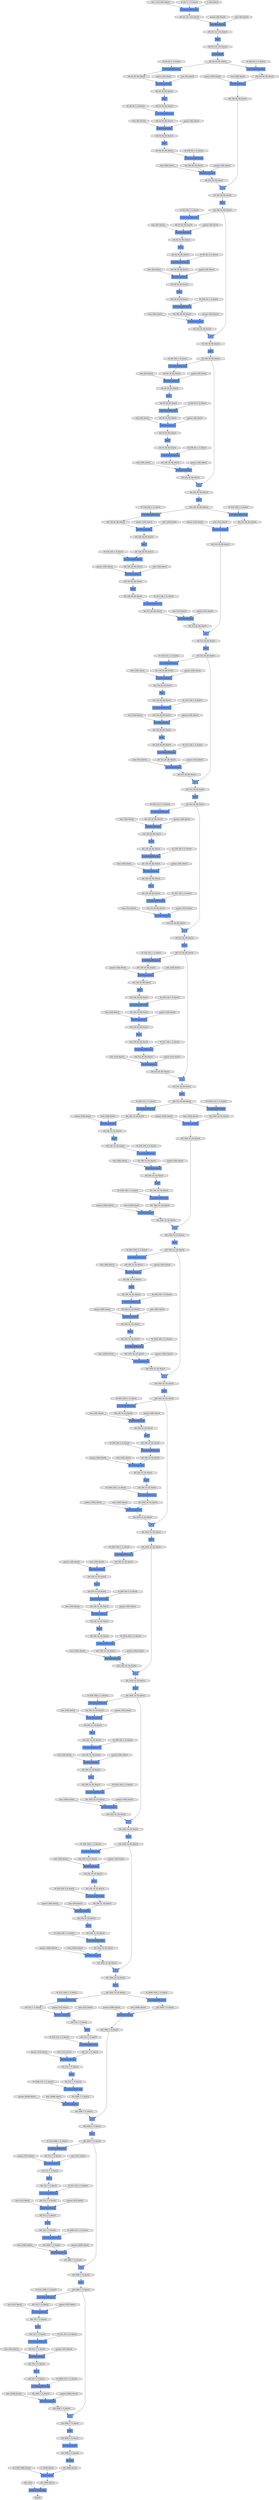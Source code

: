 digraph graphname{rankdir=TB;140605535817800 [label="(64, 256, 14, 14), float32",fillcolor="#E0E0E0",style="filled",shape="octagon"];140605535817912 [label="ReLU",fillcolor="#6495ED",style="filled",shape="record"];140605535359216 [label="BatchNormalization",fillcolor="#6495ED",style="filled",shape="record"];140605535719664 [label="Convolution2DFunction",fillcolor="#6495ED",style="filled",shape="record"];140605535359272 [label="_ + _",fillcolor="#6495ED",style="filled",shape="record"];140605547286824 [label="gamma: (1024), float32",fillcolor="#E0E0E0",style="filled",shape="octagon"];140605547155752 [label="gamma: (64), float32",fillcolor="#E0E0E0",style="filled",shape="octagon"];140605535359328 [label="(64, 512, 7, 7), float32",fillcolor="#E0E0E0",style="filled",shape="octagon"];140605535818080 [label="(64, 256, 14, 14), float32",fillcolor="#E0E0E0",style="filled",shape="octagon"];140605535719776 [label="(64, 512, 28, 28), float32",fillcolor="#E0E0E0",style="filled",shape="octagon"];140605535359440 [label="Convolution2DFunction",fillcolor="#6495ED",style="filled",shape="record"];140605535359552 [label="(64, 512, 7, 7), float32",fillcolor="#E0E0E0",style="filled",shape="octagon"];140605547156032 [label="beta: (64), float32",fillcolor="#E0E0E0",style="filled",shape="octagon"];140605547287216 [label="beta: (1024), float32",fillcolor="#E0E0E0",style="filled",shape="octagon"];140605535359720 [label="(64, 2048, 7, 7), float32",fillcolor="#E0E0E0",style="filled",shape="octagon"];140605535818472 [label="BatchNormalization",fillcolor="#6495ED",style="filled",shape="record"];140605535720168 [label="ReLU",fillcolor="#6495ED",style="filled",shape="record"];140605547156200 [label="W: (256, 64, 1, 1), float32",fillcolor="#E0E0E0",style="filled",shape="octagon"];140605535818528 [label="(64, 256, 14, 14), float32",fillcolor="#E0E0E0",style="filled",shape="octagon"];140605535720224 [label="Convolution2DFunction",fillcolor="#6495ED",style="filled",shape="record"];140605535818584 [label="(64, 256, 14, 14), float32",fillcolor="#E0E0E0",style="filled",shape="octagon"];140605535720280 [label="(64, 128, 28, 28), float32",fillcolor="#E0E0E0",style="filled",shape="octagon"];140605535818696 [label="_ + _",fillcolor="#6495ED",style="filled",shape="record"];140605535720392 [label="Convolution2DFunction",fillcolor="#6495ED",style="filled",shape="record"];140605536113608 [label="(64, 64, 112, 112), float32",fillcolor="#E0E0E0",style="filled",shape="octagon"];140605547287552 [label="W: (256, 1024, 1, 1), float32",fillcolor="#E0E0E0",style="filled",shape="octagon"];140605535360056 [label="BatchNormalization",fillcolor="#6495ED",style="filled",shape="record"];140605535818808 [label="(64, 256, 14, 14), float32",fillcolor="#E0E0E0",style="filled",shape="octagon"];140605535720504 [label="(64, 128, 28, 28), float32",fillcolor="#E0E0E0",style="filled",shape="octagon"];140605547156592 [label="gamma: (256), float32",fillcolor="#E0E0E0",style="filled",shape="octagon"];140605535360168 [label="BatchNormalization",fillcolor="#6495ED",style="filled",shape="record"];140605535720616 [label="BatchNormalization",fillcolor="#6495ED",style="filled",shape="record"];140605535360224 [label="(64, 2048, 7, 7), float32",fillcolor="#E0E0E0",style="filled",shape="octagon"];140605535818976 [label="(64, 1024, 14, 14), float32",fillcolor="#E0E0E0",style="filled",shape="octagon"];140605535360336 [label="(64, 2048, 7, 7), float32",fillcolor="#E0E0E0",style="filled",shape="octagon"];140605535720784 [label="(64, 128, 28, 28), float32",fillcolor="#E0E0E0",style="filled",shape="octagon"];140605547156872 [label="beta: (256), float32",fillcolor="#E0E0E0",style="filled",shape="octagon"];140605547288056 [label="gamma: (256), float32",fillcolor="#E0E0E0",style="filled",shape="octagon"];140605535819312 [label="ReLU",fillcolor="#6495ED",style="filled",shape="record"];140605535819368 [label="BatchNormalization",fillcolor="#6495ED",style="filled",shape="record"];140605536114280 [label="Convolution2DFunction",fillcolor="#6495ED",style="filled",shape="record"];140605535819424 [label="ReLU",fillcolor="#6495ED",style="filled",shape="record"];140605536114336 [label="(64, 64, 112, 112), float32",fillcolor="#E0E0E0",style="filled",shape="octagon"];140605535360728 [label="ReLU",fillcolor="#6495ED",style="filled",shape="record"];140605535819480 [label="(64, 1024, 14, 14), float32",fillcolor="#E0E0E0",style="filled",shape="octagon"];140605535721176 [label="BatchNormalization",fillcolor="#6495ED",style="filled",shape="record"];140605547157208 [label="W: (64, 256, 1, 1), float32",fillcolor="#E0E0E0",style="filled",shape="octagon"];140605535721232 [label="(64, 128, 28, 28), float32",fillcolor="#E0E0E0",style="filled",shape="octagon"];140605535360784 [label="Convolution2DFunction",fillcolor="#6495ED",style="filled",shape="record"];140605536114392 [label="ReLU",fillcolor="#6495ED",style="filled",shape="record"];140605535360840 [label="(64, 2048, 7, 7), float32",fillcolor="#E0E0E0",style="filled",shape="octagon"];140605535819592 [label="(64, 1024, 14, 14), float32",fillcolor="#E0E0E0",style="filled",shape="octagon"];140605535721288 [label="(64, 128, 28, 28), float32",fillcolor="#E0E0E0",style="filled",shape="octagon"];140605535360896 [label="ReLU",fillcolor="#6495ED",style="filled",shape="record"];140605547288448 [label="beta: (256), float32",fillcolor="#E0E0E0",style="filled",shape="octagon"];140605535360952 [label="(64, 512, 7, 7), float32",fillcolor="#E0E0E0",style="filled",shape="octagon"];140605535721400 [label="_ + _",fillcolor="#6495ED",style="filled",shape="record"];140605535361008 [label="(64, 2048, 7, 7), float32",fillcolor="#E0E0E0",style="filled",shape="octagon"];140605535819816 [label="Convolution2DFunction",fillcolor="#6495ED",style="filled",shape="record"];140605547288616 [label="W: (256, 256, 3, 3), float32",fillcolor="#E0E0E0",style="filled",shape="octagon"];140605535721512 [label="(64, 128, 28, 28), float32",fillcolor="#E0E0E0",style="filled",shape="octagon"];140605547157600 [label="gamma: (64), float32",fillcolor="#E0E0E0",style="filled",shape="octagon"];140605535819928 [label="(64, 1024, 14, 14), float32",fillcolor="#E0E0E0",style="filled",shape="octagon"];140605536114840 [label="BatchNormalization",fillcolor="#6495ED",style="filled",shape="record"];140605535361232 [label="Convolution2DFunction",fillcolor="#6495ED",style="filled",shape="record"];140605535721680 [label="(64, 512, 28, 28), float32",fillcolor="#E0E0E0",style="filled",shape="octagon"];140605536114896 [label="(64, 64, 112, 112), float32",fillcolor="#E0E0E0",style="filled",shape="octagon"];140605536114952 [label="MaxPooling2D",fillcolor="#6495ED",style="filled",shape="record"];140605535361344 [label="(64, 2048, 7, 7), float32",fillcolor="#E0E0E0",style="filled",shape="octagon"];140605547157880 [label="beta: (64), float32",fillcolor="#E0E0E0",style="filled",shape="octagon"];140605536049584 [label="BatchNormalization",fillcolor="#6495ED",style="filled",shape="record"];140605547289120 [label="gamma: (256), float32",fillcolor="#E0E0E0",style="filled",shape="octagon"];140605535722016 [label="ReLU",fillcolor="#6495ED",style="filled",shape="record"];140605547158048 [label="W: (64, 64, 3, 3), float32",fillcolor="#E0E0E0",style="filled",shape="octagon"];140605535820376 [label="ReLU",fillcolor="#6495ED",style="filled",shape="record"];140605535722072 [label="BatchNormalization",fillcolor="#6495ED",style="filled",shape="record"];140605535722128 [label="ReLU",fillcolor="#6495ED",style="filled",shape="record"];140605535820432 [label="Convolution2DFunction",fillcolor="#6495ED",style="filled",shape="record"];140605536049808 [label="(64, 3, 224, 224), float32",fillcolor="#E0E0E0",style="filled",shape="octagon"];140605535361736 [label="ReLU",fillcolor="#6495ED",style="filled",shape="record"];140605535820488 [label="(64, 256, 14, 14), float32",fillcolor="#E0E0E0",style="filled",shape="octagon"];140605535722184 [label="(64, 512, 28, 28), float32",fillcolor="#E0E0E0",style="filled",shape="octagon"];140605535361792 [label="Convolution2DFunction",fillcolor="#6495ED",style="filled",shape="record"];140605536049920 [label="ReLU",fillcolor="#6495ED",style="filled",shape="record"];140605535361848 [label="(64, 512, 7, 7), float32",fillcolor="#E0E0E0",style="filled",shape="octagon"];140605535820600 [label="Convolution2DFunction",fillcolor="#6495ED",style="filled",shape="record"];140605535722296 [label="(64, 512, 28, 28), float32",fillcolor="#E0E0E0",style="filled",shape="octagon"];140605535361960 [label="Convolution2DFunction",fillcolor="#6495ED",style="filled",shape="record"];140605547289512 [label="beta: (256), float32",fillcolor="#E0E0E0",style="filled",shape="octagon"];140605535820712 [label="(64, 256, 14, 14), float32",fillcolor="#E0E0E0",style="filled",shape="octagon"];140605547158440 [label="gamma: (64), float32",fillcolor="#E0E0E0",style="filled",shape="octagon"];140605535362072 [label="(64, 512, 7, 7), float32",fillcolor="#E0E0E0",style="filled",shape="octagon"];140605535820824 [label="BatchNormalization",fillcolor="#6495ED",style="filled",shape="record"];140605535722520 [label="Convolution2DFunction",fillcolor="#6495ED",style="filled",shape="record"];140605547289680 [label="W: (1024, 256, 1, 1), float32",fillcolor="#E0E0E0",style="filled",shape="octagon"];140605535362184 [label="BatchNormalization",fillcolor="#6495ED",style="filled",shape="record"];140605535722632 [label="(64, 512, 28, 28), float32",fillcolor="#E0E0E0",style="filled",shape="octagon"];140605535820992 [label="(64, 256, 14, 14), float32",fillcolor="#E0E0E0",style="filled",shape="octagon"];140605547158720 [label="beta: (64), float32",fillcolor="#E0E0E0",style="filled",shape="octagon"];140605536050368 [label="Convolution2DFunction",fillcolor="#6495ED",style="filled",shape="record"];140605535362296 [label="(64, 512, 7, 7), float32",fillcolor="#E0E0E0",style="filled",shape="octagon"];140605536115960 [label="Convolution2DFunction",fillcolor="#6495ED",style="filled",shape="record"];140605536116016 [label="(64, 64, 56, 56), float32",fillcolor="#E0E0E0",style="filled",shape="octagon"];140605547158888 [label="W: (256, 64, 1, 1), float32",fillcolor="#E0E0E0",style="filled",shape="octagon"];140605535723080 [label="BatchNormalization",fillcolor="#6495ED",style="filled",shape="record"];140605535821384 [label="BatchNormalization",fillcolor="#6495ED",style="filled",shape="record"];140605547290184 [label="gamma: (1024), float32",fillcolor="#E0E0E0",style="filled",shape="octagon"];140605536116296 [label="(64, 64, 56, 56), float32",fillcolor="#E0E0E0",style="filled",shape="octagon"];140605535723136 [label="Convolution2DFunction",fillcolor="#6495ED",style="filled",shape="record"];140605535362688 [label="BatchNormalization",fillcolor="#6495ED",style="filled",shape="record"];140605535821440 [label="BatchNormalization",fillcolor="#6495ED",style="filled",shape="record"];140605535723192 [label="(64, 128, 28, 28), float32",fillcolor="#E0E0E0",style="filled",shape="octagon"];140605535362744 [label="BatchNormalization",fillcolor="#6495ED",style="filled",shape="record"];140605535821496 [label="(64, 256, 14, 14), float32",fillcolor="#E0E0E0",style="filled",shape="octagon"];140605535362800 [label="(64, 512, 7, 7), float32",fillcolor="#E0E0E0",style="filled",shape="octagon"];140605547159280 [label="gamma: (256), float32",fillcolor="#E0E0E0",style="filled",shape="octagon"];140605535821608 [label="_ + _",fillcolor="#6495ED",style="filled",shape="record"];140605535723304 [label="Convolution2DFunction",fillcolor="#6495ED",style="filled",shape="record"];140605535362912 [label="_ + _",fillcolor="#6495ED",style="filled",shape="record"];140605536116576 [label="BatchNormalization",fillcolor="#6495ED",style="filled",shape="record"];140605535723416 [label="(64, 128, 28, 28), float32",fillcolor="#E0E0E0",style="filled",shape="octagon"];140605535821720 [label="(64, 256, 14, 14), float32",fillcolor="#E0E0E0",style="filled",shape="octagon"];140605536116632 [label="Convolution2DFunction",fillcolor="#6495ED",style="filled",shape="record"];140605547290576 [label="beta: (1024), float32",fillcolor="#E0E0E0",style="filled",shape="octagon"];140605535363024 [label="(64, 512, 7, 7), float32",fillcolor="#E0E0E0",style="filled",shape="octagon"];140605536116688 [label="(64, 64, 56, 56), float32",fillcolor="#E0E0E0",style="filled",shape="octagon"];140605547126912 [label="beta: (128), float32",fillcolor="#E0E0E0",style="filled",shape="octagon"];140605547323576 [label="gamma: (256), float32",fillcolor="#E0E0E0",style="filled",shape="octagon"];140605547225384 [label="beta: (128), float32",fillcolor="#E0E0E0",style="filled",shape="octagon"];140605547356512 [label="beta: (512), float32",fillcolor="#E0E0E0",style="filled",shape="octagon"];140605535855000 [label="ReLU",fillcolor="#6495ED",style="filled",shape="record"];140605535855056 [label="Convolution2DFunction",fillcolor="#6495ED",style="filled",shape="record"];140605547225552 [label="W: (128, 128, 3, 3), float32",fillcolor="#E0E0E0",style="filled",shape="octagon"];140605547356680 [label="W: (512, 512, 3, 3), float32",fillcolor="#E0E0E0",style="filled",shape="octagon"];140605535855112 [label="(64, 256, 14, 14), float32",fillcolor="#E0E0E0",style="filled",shape="octagon"];140605547323968 [label="beta: (256), float32",fillcolor="#E0E0E0",style="filled",shape="octagon"];140605535855224 [label="Convolution2DFunction",fillcolor="#6495ED",style="filled",shape="record"];140605535855336 [label="(64, 256, 14, 14), float32",fillcolor="#E0E0E0",style="filled",shape="octagon"];140605547324136 [label="W: (256, 256, 3, 3), float32",fillcolor="#E0E0E0",style="filled",shape="octagon"];140605547127528 [label="gamma: (128), float32",fillcolor="#E0E0E0",style="filled",shape="octagon"];140605547225944 [label="gamma: (128), float32",fillcolor="#E0E0E0",style="filled",shape="octagon"];140605535855504 [label="BatchNormalization",fillcolor="#6495ED",style="filled",shape="record"];140605547357184 [label="gamma: (512), float32",fillcolor="#E0E0E0",style="filled",shape="octagon"];140605535855672 [label="(64, 256, 14, 14), float32",fillcolor="#E0E0E0",style="filled",shape="octagon"];140605547226224 [label="beta: (128), float32",fillcolor="#E0E0E0",style="filled",shape="octagon"];140605547324640 [label="gamma: (256), float32",fillcolor="#E0E0E0",style="filled",shape="octagon"];140605547226392 [label="W: (512, 128, 1, 1), float32",fillcolor="#E0E0E0",style="filled",shape="octagon"];140605547128144 [label="W: (128, 128, 3, 3), float32",fillcolor="#E0E0E0",style="filled",shape="octagon"];140605547357576 [label="beta: (512), float32",fillcolor="#E0E0E0",style="filled",shape="octagon"];140605535856064 [label="BatchNormalization",fillcolor="#6495ED",style="filled",shape="record"];140605547357744 [label="W: (2048, 512, 1, 1), float32",fillcolor="#E0E0E0",style="filled",shape="octagon"];140605535856176 [label="(64, 256, 14, 14), float32",fillcolor="#E0E0E0",style="filled",shape="octagon"];140605589890608 [label="W: (512, 128, 1, 1), float32",fillcolor="#E0E0E0",style="filled",shape="octagon"];140605547325032 [label="beta: (256), float32",fillcolor="#E0E0E0",style="filled",shape="octagon"];140605535856288 [label="_ + _",fillcolor="#6495ED",style="filled",shape="record"];140605547226784 [label="gamma: (512), float32",fillcolor="#E0E0E0",style="filled",shape="octagon"];140605535856400 [label="(64, 256, 14, 14), float32",fillcolor="#E0E0E0",style="filled",shape="octagon"];140605547325200 [label="W: (1024, 256, 1, 1), float32",fillcolor="#E0E0E0",style="filled",shape="octagon"];140605589890944 [label="gamma: (512), float32",fillcolor="#E0E0E0",style="filled",shape="octagon"];140605535856568 [label="(64, 1024, 14, 14), float32",fillcolor="#E0E0E0",style="filled",shape="octagon"];140605547227064 [label="beta: (512), float32",fillcolor="#E0E0E0",style="filled",shape="octagon"];140605547358248 [label="gamma: (2048), float32",fillcolor="#E0E0E0",style="filled",shape="octagon"];140605535856904 [label="ReLU",fillcolor="#6495ED",style="filled",shape="record"];140605547325704 [label="gamma: (1024), float32",fillcolor="#E0E0E0",style="filled",shape="octagon"];140605547227456 [label="W: (256, 512, 1, 1), float32",fillcolor="#E0E0E0",style="filled",shape="octagon"];140605547129152 [label="W: (64, 3, 7, 7), float32",fillcolor="#E0E0E0",style="filled",shape="octagon"];140605535857016 [label="ReLU",fillcolor="#6495ED",style="filled",shape="record"];140605547358640 [label="beta: (2048), float32",fillcolor="#E0E0E0",style="filled",shape="octagon"];140605535857072 [label="(64, 1024, 14, 14), float32",fillcolor="#E0E0E0",style="filled",shape="octagon"];140605535857128 [label="(64, 512, 7, 7), float32",fillcolor="#E0E0E0",style="filled",shape="octagon"];140605535857184 [label="(64, 1024, 14, 14), float32",fillcolor="#E0E0E0",style="filled",shape="octagon"];140605547129432 [label="b: (64), float32",fillcolor="#E0E0E0",style="filled",shape="octagon"];140605547326096 [label="beta: (1024), float32",fillcolor="#E0E0E0",style="filled",shape="octagon"];140605547227848 [label="gamma: (256), float32",fillcolor="#E0E0E0",style="filled",shape="octagon"];140605535857408 [label="AveragePooling2D",fillcolor="#6495ED",style="filled",shape="record"];140605547358976 [label="W: (512, 2048, 1, 1), float32",fillcolor="#E0E0E0",style="filled",shape="octagon"];140605535857520 [label="(64, 1024, 14, 14), float32",fillcolor="#E0E0E0",style="filled",shape="octagon"];140605547129712 [label="gamma: (64), float32",fillcolor="#E0E0E0",style="filled",shape="octagon"];140605547228128 [label="beta: (256), float32",fillcolor="#E0E0E0",style="filled",shape="octagon"];140605547326488 [label="W: (512, 1024, 1, 1), float32",fillcolor="#E0E0E0",style="filled",shape="octagon"];140605547228296 [label="W: (256, 256, 3, 3), float32",fillcolor="#E0E0E0",style="filled",shape="octagon"];140605547129992 [label="beta: (64), float32",fillcolor="#E0E0E0",style="filled",shape="octagon"];140605547359480 [label="gamma: (512), float32",fillcolor="#E0E0E0",style="filled",shape="octagon"];140605535857912 [label="ReLU",fillcolor="#6495ED",style="filled",shape="record"];140605535857968 [label="Convolution2DFunction",fillcolor="#6495ED",style="filled",shape="record"];140605535858024 [label="(64, 512, 7, 7), float32",fillcolor="#E0E0E0",style="filled",shape="octagon"];140605535858136 [label="Convolution2DFunction",fillcolor="#6495ED",style="filled",shape="record"];140605547326992 [label="gamma: (512), float32",fillcolor="#E0E0E0",style="filled",shape="octagon"];140605547228688 [label="gamma: (256), float32",fillcolor="#E0E0E0",style="filled",shape="octagon"];140605547130384 [label="W: (64, 64, 1, 1), float32",fillcolor="#E0E0E0",style="filled",shape="octagon"];140605535858248 [label="(64, 512, 7, 7), float32",fillcolor="#E0E0E0",style="filled",shape="octagon"];140605547359872 [label="beta: (512), float32",fillcolor="#E0E0E0",style="filled",shape="octagon"];140605535858360 [label="BatchNormalization",fillcolor="#6495ED",style="filled",shape="record"];140605547360040 [label="W: (512, 512, 3, 3), float32",fillcolor="#E0E0E0",style="filled",shape="octagon"];140605535858472 [label="(64, 512, 7, 7), float32",fillcolor="#E0E0E0",style="filled",shape="octagon"];140605547229024 [label="beta: (256), float32",fillcolor="#E0E0E0",style="filled",shape="octagon"];140605547327384 [label="beta: (512), float32",fillcolor="#E0E0E0",style="filled",shape="octagon"];140605547130776 [label="gamma: (64), float32",fillcolor="#E0E0E0",style="filled",shape="octagon"];140605535793280 [label="(64, 1024, 14, 14), float32",fillcolor="#E0E0E0",style="filled",shape="octagon"];140605547262248 [label="beta: (256), float32",fillcolor="#E0E0E0",style="filled",shape="octagon"];140605535695144 [label="ReLU",fillcolor="#6495ED",style="filled",shape="record"];140605535793504 [label="Convolution2DFunction",fillcolor="#6495ED",style="filled",shape="record"];140605535695200 [label="(64, 128, 28, 28), float32",fillcolor="#E0E0E0",style="filled",shape="octagon"];140605535793616 [label="(64, 1024, 14, 14), float32",fillcolor="#E0E0E0",style="filled",shape="octagon"];140605547262416 [label="W: (1024, 256, 1, 1), float32",fillcolor="#E0E0E0",style="filled",shape="octagon"];140605535695312 [label="(64, 256, 56, 56), float32",fillcolor="#E0E0E0",style="filled",shape="octagon"];140605535695424 [label="(64, 256, 56, 56), float32",fillcolor="#E0E0E0",style="filled",shape="octagon"];140605535695648 [label="Convolution2DFunction",fillcolor="#6495ED",style="filled",shape="record"];140605535794008 [label="ReLU",fillcolor="#6495ED",style="filled",shape="record"];140605535794064 [label="Convolution2DFunction",fillcolor="#6495ED",style="filled",shape="record"];140605535695760 [label="(64, 256, 56, 56), float32",fillcolor="#E0E0E0",style="filled",shape="octagon"];140605547262920 [label="gamma: (1024), float32",fillcolor="#E0E0E0",style="filled",shape="octagon"];140605535794120 [label="(64, 256, 14, 14), float32",fillcolor="#E0E0E0",style="filled",shape="octagon"];140605535794232 [label="Convolution2DFunction",fillcolor="#6495ED",style="filled",shape="record"];140605535794344 [label="(64, 256, 14, 14), float32",fillcolor="#E0E0E0",style="filled",shape="octagon"];140605535794456 [label="BatchNormalization",fillcolor="#6495ED",style="filled",shape="record"];140605535696152 [label="ReLU",fillcolor="#6495ED",style="filled",shape="record"];140605547263312 [label="beta: (1024), float32",fillcolor="#E0E0E0",style="filled",shape="octagon"];140605535696208 [label="Convolution2DFunction",fillcolor="#6495ED",style="filled",shape="record"];140605535696264 [label="(64, 128, 28, 28), float32",fillcolor="#E0E0E0",style="filled",shape="octagon"];140605535794624 [label="(64, 256, 14, 14), float32",fillcolor="#E0E0E0",style="filled",shape="octagon"];140605535696376 [label="Convolution2DFunction",fillcolor="#6495ED",style="filled",shape="record"];140605535696488 [label="(64, 128, 28, 28), float32",fillcolor="#E0E0E0",style="filled",shape="octagon"];140605547263648 [label="W: (256, 1024, 1, 1), float32",fillcolor="#E0E0E0",style="filled",shape="octagon"];140605535696600 [label="BatchNormalization",fillcolor="#6495ED",style="filled",shape="record"];140605535795016 [label="BatchNormalization",fillcolor="#6495ED",style="filled",shape="record"];140605535696712 [label="(64, 128, 28, 28), float32",fillcolor="#E0E0E0",style="filled",shape="octagon"];140605535795072 [label="(64, 256, 14, 14), float32",fillcolor="#E0E0E0",style="filled",shape="octagon"];140605535795128 [label="(64, 256, 14, 14), float32",fillcolor="#E0E0E0",style="filled",shape="octagon"];140605535795240 [label="_ + _",fillcolor="#6495ED",style="filled",shape="record"];140605547264152 [label="gamma: (256), float32",fillcolor="#E0E0E0",style="filled",shape="octagon"];140605535795352 [label="(64, 256, 14, 14), float32",fillcolor="#E0E0E0",style="filled",shape="octagon"];140605535697104 [label="BatchNormalization",fillcolor="#6495ED",style="filled",shape="record"];140605535697160 [label="_ + _",fillcolor="#6495ED",style="filled",shape="record"];140605535795520 [label="(64, 1024, 14, 14), float32",fillcolor="#E0E0E0",style="filled",shape="octagon"];140605535697216 [label="(64, 128, 28, 28), float32",fillcolor="#E0E0E0",style="filled",shape="octagon"];140605535697328 [label="Convolution2DFunction",fillcolor="#6495ED",style="filled",shape="record"];140605547264544 [label="beta: (256), float32",fillcolor="#E0E0E0",style="filled",shape="octagon"];140605535697440 [label="(64, 128, 28, 28), float32",fillcolor="#E0E0E0",style="filled",shape="octagon"];140605535795856 [label="ReLU",fillcolor="#6495ED",style="filled",shape="record"];140605547264712 [label="W: (256, 256, 3, 3), float32",fillcolor="#E0E0E0",style="filled",shape="octagon"];140605535795912 [label="BatchNormalization",fillcolor="#6495ED",style="filled",shape="record"];140605535697608 [label="(64, 512, 28, 28), float32",fillcolor="#E0E0E0",style="filled",shape="octagon"];140605535795968 [label="ReLU",fillcolor="#6495ED",style="filled",shape="record"];140605535796024 [label="(64, 1024, 14, 14), float32",fillcolor="#E0E0E0",style="filled",shape="octagon"];140605535796136 [label="(64, 1024, 14, 14), float32",fillcolor="#E0E0E0",style="filled",shape="octagon"];140605535697944 [label="BatchNormalization",fillcolor="#6495ED",style="filled",shape="record"];140605535796360 [label="Convolution2DFunction",fillcolor="#6495ED",style="filled",shape="record"];140605535698056 [label="BatchNormalization",fillcolor="#6495ED",style="filled",shape="record"];140605547265216 [label="gamma: (256), float32",fillcolor="#E0E0E0",style="filled",shape="octagon"];140605535698112 [label="(64, 512, 28, 28), float32",fillcolor="#E0E0E0",style="filled",shape="octagon"];140605535796472 [label="(64, 1024, 14, 14), float32",fillcolor="#E0E0E0",style="filled",shape="octagon"];140605535698224 [label="(64, 512, 28, 28), float32",fillcolor="#E0E0E0",style="filled",shape="octagon"];140605547265608 [label="beta: (256), float32",fillcolor="#E0E0E0",style="filled",shape="octagon"];140605535796920 [label="BatchNormalization",fillcolor="#6495ED",style="filled",shape="record"];140605535698616 [label="ReLU",fillcolor="#6495ED",style="filled",shape="record"];140605547265776 [label="W: (1024, 256, 1, 1), float32",fillcolor="#E0E0E0",style="filled",shape="octagon"];140605535796976 [label="Convolution2DFunction",fillcolor="#6495ED",style="filled",shape="record"];140605535698672 [label="Convolution2DFunction",fillcolor="#6495ED",style="filled",shape="record"];140605535797032 [label="(64, 256, 14, 14), float32",fillcolor="#E0E0E0",style="filled",shape="octagon"];140605535698728 [label="(64, 512, 28, 28), float32",fillcolor="#E0E0E0",style="filled",shape="octagon"];140605535698784 [label="ReLU",fillcolor="#6495ED",style="filled",shape="record"];140605535797144 [label="Convolution2DFunction",fillcolor="#6495ED",style="filled",shape="record"];140605535698840 [label="(64, 128, 28, 28), float32",fillcolor="#E0E0E0",style="filled",shape="octagon"];140605535698896 [label="(64, 512, 28, 28), float32",fillcolor="#E0E0E0",style="filled",shape="octagon"];140605535830144 [label="(64, 1024, 14, 14), float32",fillcolor="#E0E0E0",style="filled",shape="octagon"];140605535830480 [label="ReLU",fillcolor="#6495ED",style="filled",shape="record"];140605535830592 [label="ReLU",fillcolor="#6495ED",style="filled",shape="record"];140605535830648 [label="(64, 1024, 14, 14), float32",fillcolor="#E0E0E0",style="filled",shape="octagon"];140605535404720 [label="(64, 2048, 1, 1), float32",fillcolor="#E0E0E0",style="filled",shape="octagon"];140605535830704 [label="(64, 256, 14, 14), float32",fillcolor="#E0E0E0",style="filled",shape="octagon"];140605535830760 [label="(64, 1024, 14, 14), float32",fillcolor="#E0E0E0",style="filled",shape="octagon"];140605535404832 [label="SoftmaxCrossEntropy",fillcolor="#6495ED",style="filled",shape="record"];140605535404944 [label="(64, 2048), float32",fillcolor="#E0E0E0",style="filled",shape="octagon"];140605535405000 [label="LinearFunction",fillcolor="#6495ED",style="filled",shape="record"];140605535830984 [label="Convolution2DFunction",fillcolor="#6495ED",style="filled",shape="record"];140605535831096 [label="(64, 1024, 14, 14), float32",fillcolor="#E0E0E0",style="filled",shape="octagon"];140605535405224 [label="(64, 1000), float32",fillcolor="#E0E0E0",style="filled",shape="octagon"];140605535405336 [label="(64), int32",fillcolor="#E0E0E0",style="filled",shape="octagon"];140605535831544 [label="ReLU",fillcolor="#6495ED",style="filled",shape="record"];140605535831600 [label="Convolution2DFunction",fillcolor="#6495ED",style="filled",shape="record"];140605535831656 [label="(64, 256, 14, 14), float32",fillcolor="#E0E0E0",style="filled",shape="octagon"];140605535831768 [label="Convolution2DFunction",fillcolor="#6495ED",style="filled",shape="record"];140605535831880 [label="(64, 256, 14, 14), float32",fillcolor="#E0E0E0",style="filled",shape="octagon"];140605535831992 [label="BatchNormalization",fillcolor="#6495ED",style="filled",shape="record"];140605535406176 [label="float32",fillcolor="#E0E0E0",style="filled",shape="octagon"];140605535832160 [label="(64, 256, 14, 14), float32",fillcolor="#E0E0E0",style="filled",shape="octagon"];140605535832552 [label="BatchNormalization",fillcolor="#6495ED",style="filled",shape="record"];140605535832608 [label="(64, 256, 14, 14), float32",fillcolor="#E0E0E0",style="filled",shape="octagon"];140605535832664 [label="(64, 256, 14, 14), float32",fillcolor="#E0E0E0",style="filled",shape="octagon"];140605535832776 [label="_ + _",fillcolor="#6495ED",style="filled",shape="record"];140605535832888 [label="(64, 256, 14, 14), float32",fillcolor="#E0E0E0",style="filled",shape="octagon"];140605535833056 [label="(64, 1024, 14, 14), float32",fillcolor="#E0E0E0",style="filled",shape="octagon"];140605535833392 [label="ReLU",fillcolor="#6495ED",style="filled",shape="record"];140605535833448 [label="BatchNormalization",fillcolor="#6495ED",style="filled",shape="record"];140605535833504 [label="ReLU",fillcolor="#6495ED",style="filled",shape="record"];140605535833560 [label="(64, 1024, 14, 14), float32",fillcolor="#E0E0E0",style="filled",shape="octagon"];140605535833672 [label="(64, 1024, 14, 14), float32",fillcolor="#E0E0E0",style="filled",shape="octagon"];140605535833896 [label="BatchNormalization",fillcolor="#6495ED",style="filled",shape="record"];140605535834008 [label="(64, 1024, 14, 14), float32",fillcolor="#E0E0E0",style="filled",shape="octagon"];140605535768648 [label="(64, 512, 28, 28), float32",fillcolor="#E0E0E0",style="filled",shape="octagon"];140605547171912 [label="beta: (256), float32",fillcolor="#E0E0E0",style="filled",shape="octagon"];140605547335808 [label="W: (512, 512, 3, 3), float32",fillcolor="#E0E0E0",style="filled",shape="octagon"];140605547139312 [label="beta: (64), float32",fillcolor="#E0E0E0",style="filled",shape="octagon"];140605535048032 [label="gamma: (512), float32",fillcolor="#E0E0E0",style="filled",shape="octagon"];140605547303264 [label="W: (256, 1024, 1, 1), float32",fillcolor="#E0E0E0",style="filled",shape="octagon"];140605547204960 [label="gamma: (512), float32",fillcolor="#E0E0E0",style="filled",shape="octagon"];140605535768984 [label="ReLU",fillcolor="#6495ED",style="filled",shape="record"];140605547139480 [label="W: (64, 64, 3, 3), float32",fillcolor="#E0E0E0",style="filled",shape="octagon"];140605535769040 [label="(64, 256, 14, 14), float32",fillcolor="#E0E0E0",style="filled",shape="octagon"];140605547172304 [label="W: (128, 256, 1, 1), float32",fillcolor="#E0E0E0",style="filled",shape="octagon"];140605535769152 [label="(64, 512, 28, 28), float32",fillcolor="#E0E0E0",style="filled",shape="octagon"];140605547336312 [label="gamma: (512), float32",fillcolor="#E0E0E0",style="filled",shape="octagon"];140605547205240 [label="beta: (512), float32",fillcolor="#E0E0E0",style="filled",shape="octagon"];140605535769264 [label="(64, 512, 28, 28), float32",fillcolor="#E0E0E0",style="filled",shape="octagon"];140605535048424 [label="beta: (512), float32",fillcolor="#E0E0E0",style="filled",shape="octagon"];140605547172584 [label="beta: (512), float32",fillcolor="#E0E0E0",style="filled",shape="octagon"];140605547139872 [label="gamma: (64), float32",fillcolor="#E0E0E0",style="filled",shape="octagon"];140605547303768 [label="gamma: (256), float32",fillcolor="#E0E0E0",style="filled",shape="octagon"];140605547172696 [label="gamma: (128), float32",fillcolor="#E0E0E0",style="filled",shape="octagon"];140605535048592 [label="W: (2048, 512, 1, 1), float32",fillcolor="#E0E0E0",style="filled",shape="octagon"];140605547205576 [label="W: (128, 512, 1, 1), float32",fillcolor="#E0E0E0",style="filled",shape="octagon"];140605547336704 [label="beta: (512), float32",fillcolor="#E0E0E0",style="filled",shape="octagon"];140605535769600 [label="(64, 512, 28, 28), float32",fillcolor="#E0E0E0",style="filled",shape="octagon"];140605547140152 [label="beta: (64), float32",fillcolor="#E0E0E0",style="filled",shape="octagon"];140605547172976 [label="beta: (128), float32",fillcolor="#E0E0E0",style="filled",shape="octagon"];140605547336872 [label="W: (2048, 512, 1, 1), float32",fillcolor="#E0E0E0",style="filled",shape="octagon"];140605547304160 [label="beta: (256), float32",fillcolor="#E0E0E0",style="filled",shape="octagon"];140605547140320 [label="W: (256, 64, 1, 1), float32",fillcolor="#E0E0E0",style="filled",shape="octagon"];140605547173144 [label="W: (512, 256, 1, 1), float32",fillcolor="#E0E0E0",style="filled",shape="octagon"];140605547205968 [label="gamma: (128), float32",fillcolor="#E0E0E0",style="filled",shape="octagon"];140605535049096 [label="gamma: (2048), float32",fillcolor="#E0E0E0",style="filled",shape="octagon"];140605547304328 [label="W: (256, 256, 3, 3), float32",fillcolor="#E0E0E0",style="filled",shape="octagon"];140605535769992 [label="ReLU",fillcolor="#6495ED",style="filled",shape="record"];140605535770048 [label="Convolution2DFunction",fillcolor="#6495ED",style="filled",shape="record"];140605535770104 [label="(64, 256, 14, 14), float32",fillcolor="#E0E0E0",style="filled",shape="octagon"];140605535770216 [label="Convolution2DFunction",fillcolor="#6495ED",style="filled",shape="record"];140605547206248 [label="beta: (128), float32",fillcolor="#E0E0E0",style="filled",shape="octagon"];140605547140712 [label="gamma: (256), float32",fillcolor="#E0E0E0",style="filled",shape="octagon"];140605547337376 [label="gamma: (2048), float32",fillcolor="#E0E0E0",style="filled",shape="octagon"];140605547173536 [label="gamma: (512), float32",fillcolor="#E0E0E0",style="filled",shape="octagon"];140605535770328 [label="(64, 256, 14, 14), float32",fillcolor="#E0E0E0",style="filled",shape="octagon"];140605535049488 [label="beta: (2048), float32",fillcolor="#E0E0E0",style="filled",shape="octagon"];140605547206416 [label="W: (128, 128, 3, 3), float32",fillcolor="#E0E0E0",style="filled",shape="octagon"];140605535770440 [label="BatchNormalization",fillcolor="#6495ED",style="filled",shape="record"];140605547304832 [label="gamma: (256), float32",fillcolor="#E0E0E0",style="filled",shape="octagon"];140605547140992 [label="beta: (256), float32",fillcolor="#E0E0E0",style="filled",shape="octagon"];140605535770552 [label="(64, 256, 14, 14), float32",fillcolor="#E0E0E0",style="filled",shape="octagon"];140605547173816 [label="beta: (512), float32",fillcolor="#E0E0E0",style="filled",shape="octagon"];140605535049712 [label="W: (1000, 2048), float32",fillcolor="#E0E0E0",style="filled",shape="octagon"];140605547337768 [label="beta: (2048), float32",fillcolor="#E0E0E0",style="filled",shape="octagon"];140605547141160 [label="W: (256, 64, 1, 1), float32",fillcolor="#E0E0E0",style="filled",shape="octagon"];140605547206808 [label="gamma: (128), float32",fillcolor="#E0E0E0",style="filled",shape="octagon"];140605547337936 [label="W: (2048, 1024, 1, 1), float32",fillcolor="#E0E0E0",style="filled",shape="octagon"];140605547305224 [label="beta: (256), float32",fillcolor="#E0E0E0",style="filled",shape="octagon"];140605547174152 [label="W: (128, 512, 1, 1), float32",fillcolor="#E0E0E0",style="filled",shape="octagon"];140605535770944 [label="BatchNormalization",fillcolor="#6495ED",style="filled",shape="record"];140605535050104 [label="b: (1000), float32",fillcolor="#E0E0E0",style="filled",shape="octagon"];140605535771000 [label="_ + _",fillcolor="#6495ED",style="filled",shape="record"];140605547305392 [label="W: (1024, 256, 1, 1), float32",fillcolor="#E0E0E0",style="filled",shape="octagon"];140605535771056 [label="(64, 256, 14, 14), float32",fillcolor="#E0E0E0",style="filled",shape="octagon"];140605547207088 [label="beta: (128), float32",fillcolor="#E0E0E0",style="filled",shape="octagon"];140605547141552 [label="gamma: (256), float32",fillcolor="#E0E0E0",style="filled",shape="octagon"];140605535771168 [label="Convolution2DFunction",fillcolor="#6495ED",style="filled",shape="record"];140605547207256 [label="W: (512, 128, 1, 1), float32",fillcolor="#E0E0E0",style="filled",shape="octagon"];140605535771280 [label="(64, 256, 14, 14), float32",fillcolor="#E0E0E0",style="filled",shape="octagon"];140605547174544 [label="gamma: (128), float32",fillcolor="#E0E0E0",style="filled",shape="octagon"];140605547338440 [label="gamma: (2048), float32",fillcolor="#E0E0E0",style="filled",shape="octagon"];140605547141832 [label="beta: (256), float32",fillcolor="#E0E0E0",style="filled",shape="octagon"];140605535771448 [label="(64, 1024, 14, 14), float32",fillcolor="#E0E0E0",style="filled",shape="octagon"];140605547305896 [label="gamma: (1024), float32",fillcolor="#E0E0E0",style="filled",shape="octagon"];140605547174824 [label="beta: (128), float32",fillcolor="#E0E0E0",style="filled",shape="octagon"];140605547207648 [label="gamma: (512), float32",fillcolor="#E0E0E0",style="filled",shape="octagon"];140605547142168 [label="W: (64, 256, 1, 1), float32",fillcolor="#E0E0E0",style="filled",shape="octagon"];140605547338832 [label="beta: (2048), float32",fillcolor="#E0E0E0",style="filled",shape="octagon"];140605547174992 [label="W: (128, 128, 3, 3), float32",fillcolor="#E0E0E0",style="filled",shape="octagon"];140605535771784 [label="BatchNormalization",fillcolor="#6495ED",style="filled",shape="record"];140605535771896 [label="BatchNormalization",fillcolor="#6495ED",style="filled",shape="record"];140605547207928 [label="beta: (512), float32",fillcolor="#E0E0E0",style="filled",shape="octagon"];140605547306288 [label="beta: (1024), float32",fillcolor="#E0E0E0",style="filled",shape="octagon"];140605535771952 [label="(64, 1024, 14, 14), float32",fillcolor="#E0E0E0",style="filled",shape="octagon"];140605547339168 [label="W: (512, 2048, 1, 1), float32",fillcolor="#E0E0E0",style="filled",shape="octagon"];140605535772064 [label="(64, 1024, 14, 14), float32",fillcolor="#E0E0E0",style="filled",shape="octagon"];140605547142560 [label="gamma: (64), float32",fillcolor="#E0E0E0",style="filled",shape="octagon"];140605547175384 [label="gamma: (128), float32",fillcolor="#E0E0E0",style="filled",shape="octagon"];140605547208264 [label="W: (128, 512, 1, 1), float32",fillcolor="#E0E0E0",style="filled",shape="octagon"];140605547306624 [label="W: (256, 1024, 1, 1), float32",fillcolor="#E0E0E0",style="filled",shape="octagon"];140605547142840 [label="beta: (64), float32",fillcolor="#E0E0E0",style="filled",shape="octagon"];140605535772400 [label="(64, 256, 14, 14), float32",fillcolor="#E0E0E0",style="filled",shape="octagon"];140605547175664 [label="beta: (128), float32",fillcolor="#E0E0E0",style="filled",shape="octagon"];140605535772456 [label="ReLU",fillcolor="#6495ED",style="filled",shape="record"];140605535772512 [label="Convolution2DFunction",fillcolor="#6495ED",style="filled",shape="record"];140605547143008 [label="W: (64, 64, 3, 3), float32",fillcolor="#E0E0E0",style="filled",shape="octagon"];140605535772568 [label="(64, 1024, 14, 14), float32",fillcolor="#E0E0E0",style="filled",shape="octagon"];140605547339672 [label="gamma: (512), float32",fillcolor="#E0E0E0",style="filled",shape="octagon"];140605547175832 [label="W: (512, 128, 1, 1), float32",fillcolor="#E0E0E0",style="filled",shape="octagon"];140605547208656 [label="gamma: (128), float32",fillcolor="#E0E0E0",style="filled",shape="octagon"];140605535772624 [label="ReLU",fillcolor="#6495ED",style="filled",shape="record"];140605535740032 [label="ReLU",fillcolor="#6495ED",style="filled",shape="record"];140606586478720 [label="Convolution2DFunction",fillcolor="#6495ED",style="filled",shape="record"];140605535379640 [label="(64, 2048, 7, 7), float32",fillcolor="#E0E0E0",style="filled",shape="octagon"];140605535674552 [label="(64, 64, 56, 56), float32",fillcolor="#E0E0E0",style="filled",shape="octagon"];140605535740200 [label="(64, 128, 28, 28), float32",fillcolor="#E0E0E0",style="filled",shape="octagon"];140605535379976 [label="ReLU",fillcolor="#6495ED",style="filled",shape="record"];140605535674944 [label="BatchNormalization",fillcolor="#6495ED",style="filled",shape="record"];140605535380088 [label="ReLU",fillcolor="#6495ED",style="filled",shape="record"];140605535675000 [label="(64, 64, 56, 56), float32",fillcolor="#E0E0E0",style="filled",shape="octagon"];140605535380144 [label="(64, 2048, 7, 7), float32",fillcolor="#E0E0E0",style="filled",shape="octagon"];140605535740592 [label="BatchNormalization",fillcolor="#6495ED",style="filled",shape="record"];140605535675056 [label="(64, 64, 56, 56), float32",fillcolor="#E0E0E0",style="filled",shape="octagon"];140605535380200 [label="(64, 512, 7, 7), float32",fillcolor="#E0E0E0",style="filled",shape="octagon"];140605535740648 [label="(64, 128, 28, 28), float32",fillcolor="#E0E0E0",style="filled",shape="octagon"];140605535380256 [label="(64, 2048, 7, 7), float32",fillcolor="#E0E0E0",style="filled",shape="octagon"];140605535740704 [label="(64, 128, 28, 28), float32",fillcolor="#E0E0E0",style="filled",shape="octagon"];140605535675168 [label="_ + _",fillcolor="#6495ED",style="filled",shape="record"];140605535740816 [label="_ + _",fillcolor="#6495ED",style="filled",shape="record"];140605535675280 [label="(64, 64, 56, 56), float32",fillcolor="#E0E0E0",style="filled",shape="octagon"];140605535740928 [label="(64, 128, 28, 28), float32",fillcolor="#E0E0E0",style="filled",shape="octagon"];140605535675448 [label="(64, 256, 56, 56), float32",fillcolor="#E0E0E0",style="filled",shape="octagon"];140605535380592 [label="(64, 2048, 7, 7), float32",fillcolor="#E0E0E0",style="filled",shape="octagon"];140605535741096 [label="(64, 512, 28, 28), float32",fillcolor="#E0E0E0",style="filled",shape="octagon"];140605535675784 [label="ReLU",fillcolor="#6495ED",style="filled",shape="record"];140605535675840 [label="BatchNormalization",fillcolor="#6495ED",style="filled",shape="record"];140605535741432 [label="ReLU",fillcolor="#6495ED",style="filled",shape="record"];140605535675896 [label="ReLU",fillcolor="#6495ED",style="filled",shape="record"];140605535381040 [label="ReLU",fillcolor="#6495ED",style="filled",shape="record"];140605535741488 [label="BatchNormalization",fillcolor="#6495ED",style="filled",shape="record"];140605535675952 [label="(64, 256, 56, 56), float32",fillcolor="#E0E0E0",style="filled",shape="octagon"];140605535381096 [label="Convolution2DFunction",fillcolor="#6495ED",style="filled",shape="record"];140605535741544 [label="ReLU",fillcolor="#6495ED",style="filled",shape="record"];140605535381152 [label="(64, 512, 7, 7), float32",fillcolor="#E0E0E0",style="filled",shape="octagon"];140605535741600 [label="(64, 512, 28, 28), float32",fillcolor="#E0E0E0",style="filled",shape="octagon"];140605535676064 [label="(64, 256, 56, 56), float32",fillcolor="#E0E0E0",style="filled",shape="octagon"];140605535381264 [label="Convolution2DFunction",fillcolor="#6495ED",style="filled",shape="record"];140605535741712 [label="(64, 512, 28, 28), float32",fillcolor="#E0E0E0",style="filled",shape="octagon"];140605535381376 [label="(64, 512, 7, 7), float32",fillcolor="#E0E0E0",style="filled",shape="octagon"];140605535676288 [label="ReLU",fillcolor="#6495ED",style="filled",shape="record"];140605535381488 [label="BatchNormalization",fillcolor="#6495ED",style="filled",shape="record"];140605535741936 [label="ReLU",fillcolor="#6495ED",style="filled",shape="record"];140605535676400 [label="(64, 256, 56, 56), float32",fillcolor="#E0E0E0",style="filled",shape="octagon"];140605535742048 [label="(64, 512, 28, 28), float32",fillcolor="#E0E0E0",style="filled",shape="octagon"];140605535381656 [label="(64, 512, 7, 7), float32",fillcolor="#E0E0E0",style="filled",shape="octagon"];140605535676848 [label="ReLU",fillcolor="#6495ED",style="filled",shape="record"];140605535676904 [label="Convolution2DFunction",fillcolor="#6495ED",style="filled",shape="record"];140605535382048 [label="BatchNormalization",fillcolor="#6495ED",style="filled",shape="record"];140605535742496 [label="ReLU",fillcolor="#6495ED",style="filled",shape="record"];140605535676960 [label="(64, 64, 56, 56), float32",fillcolor="#E0E0E0",style="filled",shape="octagon"];140605535742552 [label="Convolution2DFunction",fillcolor="#6495ED",style="filled",shape="record"];140605535382160 [label="(64, 512, 7, 7), float32",fillcolor="#E0E0E0",style="filled",shape="octagon"];140605535742608 [label="(64, 128, 28, 28), float32",fillcolor="#E0E0E0",style="filled",shape="octagon"];140605535677072 [label="Convolution2DFunction",fillcolor="#6495ED",style="filled",shape="record"];140605535382272 [label="_ + _",fillcolor="#6495ED",style="filled",shape="record"];140605535742720 [label="Convolution2DFunction",fillcolor="#6495ED",style="filled",shape="record"];140605535677184 [label="(64, 64, 56, 56), float32",fillcolor="#E0E0E0",style="filled",shape="octagon"];140605535382384 [label="(64, 512, 7, 7), float32",fillcolor="#E0E0E0",style="filled",shape="octagon"];140605535742832 [label="(64, 128, 28, 28), float32",fillcolor="#E0E0E0",style="filled",shape="octagon"];140605535677296 [label="BatchNormalization",fillcolor="#6495ED",style="filled",shape="record"];140605535742944 [label="BatchNormalization",fillcolor="#6495ED",style="filled",shape="record"];140605535382552 [label="(64, 2048, 7, 7), float32",fillcolor="#E0E0E0",style="filled",shape="octagon"];140605535677464 [label="(64, 64, 56, 56), float32",fillcolor="#E0E0E0",style="filled",shape="octagon"];140605535743112 [label="(64, 128, 28, 28), float32",fillcolor="#E0E0E0",style="filled",shape="octagon"];140605535382888 [label="ReLU",fillcolor="#6495ED",style="filled",shape="record"];140605535677856 [label="BatchNormalization",fillcolor="#6495ED",style="filled",shape="record"];140605535677912 [label="BatchNormalization",fillcolor="#6495ED",style="filled",shape="record"];140605535383056 [label="(64, 2048, 7, 7), float32",fillcolor="#E0E0E0",style="filled",shape="octagon"];140605535743504 [label="BatchNormalization",fillcolor="#6495ED",style="filled",shape="record"];140605535677968 [label="(64, 64, 56, 56), float32",fillcolor="#E0E0E0",style="filled",shape="octagon"];140605535743560 [label="BatchNormalization",fillcolor="#6495ED",style="filled",shape="record"];140605535383168 [label="(64, 2048, 7, 7), float32",fillcolor="#E0E0E0",style="filled",shape="octagon"];140605535743616 [label="(64, 128, 28, 28), float32",fillcolor="#E0E0E0",style="filled",shape="octagon"];140605535678080 [label="_ + _",fillcolor="#6495ED",style="filled",shape="record"];140605535743728 [label="_ + _",fillcolor="#6495ED",style="filled",shape="record"];140605535678192 [label="(64, 64, 56, 56), float32",fillcolor="#E0E0E0",style="filled",shape="octagon"];140605535383392 [label="Reshape",fillcolor="#6495ED",style="filled",shape="record"];140605535743840 [label="(64, 128, 28, 28), float32",fillcolor="#E0E0E0",style="filled",shape="octagon"];140605535678360 [label="(64, 256, 56, 56), float32",fillcolor="#E0E0E0",style="filled",shape="octagon"];140605535383504 [label="(64, 2048, 7, 7), float32",fillcolor="#E0E0E0",style="filled",shape="octagon"];140605547245640 [label="W: (1024, 256, 1, 1), float32",fillcolor="#E0E0E0",style="filled",shape="octagon"];140605535645824 [label="Convolution2DFunction",fillcolor="#6495ED",style="filled",shape="record"];140605535645936 [label="(64, 64, 56, 56), float32",fillcolor="#E0E0E0",style="filled",shape="octagon"];140605535646048 [label="ReLU",fillcolor="#6495ED",style="filled",shape="record"];140605535646216 [label="(64, 64, 56, 56), float32",fillcolor="#E0E0E0",style="filled",shape="octagon"];140605547246144 [label="gamma: (1024), float32",fillcolor="#E0E0E0",style="filled",shape="octagon"];140605535646608 [label="BatchNormalization",fillcolor="#6495ED",style="filled",shape="record"];140605547246536 [label="beta: (1024), float32",fillcolor="#E0E0E0",style="filled",shape="octagon"];140605535646664 [label="_ + _",fillcolor="#6495ED",style="filled",shape="record"];140605535646720 [label="(64, 64, 56, 56), float32",fillcolor="#E0E0E0",style="filled",shape="octagon"];140605547246704 [label="W: (1024, 512, 1, 1), float32",fillcolor="#E0E0E0",style="filled",shape="octagon"];140605535646832 [label="Convolution2DFunction",fillcolor="#6495ED",style="filled",shape="record"];140605535646944 [label="(64, 64, 56, 56), float32",fillcolor="#E0E0E0",style="filled",shape="octagon"];140605535647112 [label="(64, 256, 56, 56), float32",fillcolor="#E0E0E0",style="filled",shape="octagon"];140605547247208 [label="gamma: (1024), float32",fillcolor="#E0E0E0",style="filled",shape="octagon"];140605535647448 [label="BatchNormalization",fillcolor="#6495ED",style="filled",shape="record"];140605535647560 [label="BatchNormalization",fillcolor="#6495ED",style="filled",shape="record"];140605535647616 [label="(64, 256, 56, 56), float32",fillcolor="#E0E0E0",style="filled",shape="octagon"];140605547247600 [label="beta: (1024), float32",fillcolor="#E0E0E0",style="filled",shape="octagon"];140605535647728 [label="(64, 256, 56, 56), float32",fillcolor="#E0E0E0",style="filled",shape="octagon"];140605547247936 [label="W: (256, 1024, 1, 1), float32",fillcolor="#E0E0E0",style="filled",shape="octagon"];140605535648120 [label="ReLU",fillcolor="#6495ED",style="filled",shape="record"];140605535648176 [label="Convolution2DFunction",fillcolor="#6495ED",style="filled",shape="record"];140605535648232 [label="(64, 256, 56, 56), float32",fillcolor="#E0E0E0",style="filled",shape="octagon"];140605535648344 [label="ReLU",fillcolor="#6495ED",style="filled",shape="record"];140605535648400 [label="(64, 64, 56, 56), float32",fillcolor="#E0E0E0",style="filled",shape="octagon"];140605535648456 [label="(64, 256, 56, 56), float32",fillcolor="#E0E0E0",style="filled",shape="octagon"];140605547248440 [label="gamma: (256), float32",fillcolor="#E0E0E0",style="filled",shape="octagon"];140605535648736 [label="Convolution2DFunction",fillcolor="#6495ED",style="filled",shape="record"];140605535648848 [label="(64, 256, 56, 56), float32",fillcolor="#E0E0E0",style="filled",shape="octagon"];140605547248832 [label="beta: (256), float32",fillcolor="#E0E0E0",style="filled",shape="octagon"];140605547249000 [label="W: (256, 256, 3, 3), float32",fillcolor="#E0E0E0",style="filled",shape="octagon"];140605535649240 [label="ReLU",fillcolor="#6495ED",style="filled",shape="record"];140605535649296 [label="Convolution2DFunction",fillcolor="#6495ED",style="filled",shape="record"];140605535649352 [label="(64, 64, 56, 56), float32",fillcolor="#E0E0E0",style="filled",shape="octagon"];140605535649464 [label="Convolution2DFunction",fillcolor="#6495ED",style="filled",shape="record"];140605535649576 [label="(64, 64, 56, 56), float32",fillcolor="#E0E0E0",style="filled",shape="octagon"];140605547249504 [label="gamma: (256), float32",fillcolor="#E0E0E0",style="filled",shape="octagon"];140605535649744 [label="BatchNormalization",fillcolor="#6495ED",style="filled",shape="record"];140605536114280 -> 140605536116296;140605535831096 -> 140605535819816;140605547142560 -> 140605535647560;140605535698728 -> 140605535697160;140605536115960 -> 140605535769040;140605535793280 -> 140605535772624;140605535675000 -> 140605535675840;140605535721288 -> 140605535720168;140605535855672 -> 140605535855504;140605547337936 -> 140605535359440;140605535794064 -> 140605535794624;140605535382552 -> 140605535382048;140605535769992 -> 140605535771280;140605535819928 -> 140605535796360;140605535722520 -> 140605535740648;140605535696152 -> 140605535697440;140605535818528 -> 140605535819368;140605536116688 -> 140605536114392;140605547226784 -> 140605535743504;140605535819424 -> 140605535820712;140605535359272 -> 140605535361008;140605535723416 -> 140605535723136;140605535677072 -> 140605535678360;140605547130776 -> 140605536114840;140605535380200 -> 140605535362744;140605547126912 -> 140605535696600;140605535677184 -> 140605535676904;140605535360224 -> 140605535359272;140605535794232 -> 140605535795520;140605547141552 -> 140605535647448;140605535649240 -> 140605535675280;140605547128144 -> 140605535696208;140605535771000 -> 140605535793280;140605535359440 -> 140605535360336;140605535675896 -> 140605535677184;140605547326488 -> 140605535695648;140605547156592 -> 140605535674944;140605547360040 -> 140605535381096;140605535831600 -> 140605535832160;140605535361848 -> 140605535360728;140605535833056 -> 140605535832552;140605535360784 -> 140605535360952;140605547358976 -> 140605535361232;140605535404944 -> 140605535405000;140605536114392 -> 140605535645936;140605547207256 -> 140605535723304;140605535049488 -> 140605535382048;140605535696264 -> 140605535676288;140605535720224 -> 140605535720784;140605535363024 -> 140605535361960;140605535646944 -> 140605535645824;140605535721232 -> 140605535722072;140605535855112 -> 140605535833504;140605547359872 -> 140605535362744;140605535743504 -> 140605535769152;140605535697944 -> 140605535698728;140605535818696 -> 140605535819592;140605535855504 -> 140605535856176;140605535856176 -> 140605535855000;140605535721680 -> 140605535721176;140605535645936 -> 140605536116632;140605535796472 -> 140605535793504;140605547139872 -> 140605536116576;140605535855000 -> 140605535856400;140605535723080 -> 140605535740704;140605535720504 -> 140605535720224;140605547155752 -> 140605535649744;140605535361736 -> 140605535363024;140605535362800 -> 140605535361736;140605547303264 -> 140605535819816;140605535831544 -> 140605535832888;140605535360168 -> 140605535361848;140605535819312 -> 140605535819928;140605535677968 -> 140605535676848;140605535819816 -> 140605535830704;140605547158048 -> 140605535676904;140605535678360 -> 140605535677856;140605536113608 -> 140605536049584;140605535772400 -> 140605535771896;140605535649576 -> 140605535649296;140605547156200 -> 140605535649464;140605535832664 -> 140605535831544;140605535741096 -> 140605535740592;140605535646608 -> 140605535647616;140605535741712 -> 140605535741432;140605547265216 -> 140605535796920;140605547139312 -> 140605536114840;140605535820824 -> 140605535821496;140605547246144 -> 140605535770944;140605547227064 -> 140605535743504;140605535820992 -> 140605535820824;140605547225384 -> 140605535741488;140605535819592 -> 140605535819312;140605535719776 -> 140605535721400;140605535381376 -> 140605535381096;140605547326096 -> 140605535856064;140605535818472 -> 140605535819480;140605547174824 -> 140605535698056;140605535648232 -> 140605535646664;140605535858136 -> 140605535359720;140605535832160 -> 140605535831992;140605535359216 -> 140605535360224;140605547129712 -> 140605536049584;140605535742608 -> 140605535741544;140605536050368 -> 140605536113608;140605535676960 -> 140605535675896;140605535772064 -> 140605535771784;140605535648176 -> 140605535648400;140605535831656 -> 140605535830592;140605547263312 -> 140605535795016;140605547249000 -> 140605535794064;140605535696208 -> 140605535696712;140605535381040 -> 140605535382384;140605535721400 -> 140605535722296;140605547357744 -> 140605535361960;140605535830592 -> 140605535831880;140605535675168 -> 140605535676064;140605535771784 -> 140605535772568;140605547156032 -> 140605535649744;140605547129152 -> 140605536050368;140605547175384 -> 140605535720616;140605535646048 -> 140605535646944;140605547140992 -> 140605535646608;140605536114840 -> 140605536116688;140605535796024 -> 140605535795240;140605547305896 -> 140605535832552;140605535818584 -> 140605535817912;140605535855056 -> 140605535855672;140605535675784 -> 140605535676400;140605535795240 -> 140605535796136;140605547288616 -> 140605535820432;140605535771056 -> 140605535769992;140605535858360 -> 140605535359328;140605535405224 -> 140605535404832;140605535770048 -> 140605535770552;140605535720280 -> 140605535698616;140605535696600 -> 140605535697216;140605535676848 -> 140605535678192;140605535740200 -> 140605535723080;140605547172584 -> 140605535697104;140605547289680 -> 140605535820600;140605535381656 -> 140605535381488;140605535793616 -> 140605535795240;140605535818976 -> 140605535818472;140605535819368 -> 140605535820488;140605535742832 -> 140605535742552;140605535742720 -> 140605535768648;140605547337376 -> 140605535359216;140605589890944 -> 140605535697104;140605535795072 -> 140605535795912;140605535772456 -> 140605535794344;140605535360728 -> 140605535362072;140605535050104 -> 140605535405000;140605535383168 -> 140605535382888;140605535676288 -> 140605535696488;140605535382160 -> 140605535381040;140605535698616 -> 140605535720504;140605535382048 -> 140605535383056;140605547287216 -> 140605535818472;140605535795016 -> 140605535796024;140605535676400 -> 140605535648736;140605536114952 -> 140605536116016;140605535361344 -> 140605535362912;140605535830704 -> 140605535821440;140605547171912 -> 140605535677856;140605535648848 -> 140605535648176;140605535857128 -> 140605535833896;140605535794456 -> 140605535795128;140605547140320 -> 140605535645824;140605535696712 -> 140605535696600;140605547206416 -> 140605535723136;140605535855224 -> 140605535856568;140605547325704 -> 140605535856064;140605547225944 -> 140605535742944;140605535696376 -> 140605535697608;140605547304160 -> 140605535821440;140605535820432 -> 140605535820992;140605536049808 -> 140605536050368;140605535382272 -> 140605535383168;140605547175664 -> 140605535720616;140605547142840 -> 140605535647560;140605535720168 -> 140605535721512;140605535048032 -> 140605535381488;140605536116576 -> 140605535646720;140605535857520 -> 140605535695648;140605535405336 -> 140605535404832;140605535821384 -> 140605535830648;140605535856400 -> 140605535855224;140605547325200 -> 140605535855224;140605535360056 -> 140605535360840;140605535796136 -> 140605535795856;140605547336704 -> 140605535858360;140605535819480 -> 140605535818696;140605535360840 -> 140605535359272;140605547263648 -> 140605535793504;140605535770440 -> 140605535771056;140605535722632 -> 140605535740816;140605535380592 -> 140605535361232;140605547140712 -> 140605535646608;140605547227848 -> 140605535743560;140605535818080 -> 140605535796920;140605535648736 -> 140605535675000;140605535858248 -> 140605535857968;140605535697160 -> 140605535698896;140605547172696 -> 140605535677912;140605535648848 -> 140605535675168;140605547207928 -> 140605535740592;140605535360952 -> 140605535360168;140605535833392 -> 140605535834008;140605547264544 -> 140605535795912;140605547290576 -> 140605535821384;140605535857016 -> 140605535858248;140605535740592 -> 140605535741600;140605535721176 -> 140605535722184;140605535676400 -> 140605535678080;140605535380144 -> 140605535362912;140605535768984 -> 140605535769600;140605535856064 -> 140605535857072;140605535820488 -> 140605535819424;140605535857408 -> 140605535404720;140605535831096 -> 140605535832776;140605535647112 -> 140605535646608;140605535362296 -> 140605535362184;140605536049920 -> 140605536114896;140605547265608 -> 140605535796920;140605535833896 -> 140605535858024;140605535698056 -> 140605535720280;140605547326992 -> 140605535833896;140605535797032 -> 140605535795968;140605535362912 -> 140605535380256;140605535695760 -> 140606586478720;140605535360896 -> 140605535361344;140605535772624 -> 140605535793616;140605547304328 -> 140605535831600;140605535698112 -> 140605535697160;140605535720392 -> 140605535721680;140605547158720 -> 140605535677296;140605535049712 -> 140605535405000;140605535740816 -> 140605535741712;140605535821496 -> 140605535820376;140605535795520 -> 140605535795016;140605547323576 -> 140605535833448;140605535698896 -> 140605535698784;140605547323968 -> 140605535833448;140605547173536 -> 140605535697944;140605535647448 -> 140605535648232;140605535649296 -> 140605535674552;140605535794120 -> 140605535772456;140605535676904 -> 140605535677464;140605547265776 -> 140605535797144;140605535361232 -> 140605535380200;140605535698672 -> 140605535698840;140605535362688 -> 140605535380144;140605535742496 -> 140605535743840;140605535361008 -> 140605535360896;140605547205968 -> 140605535722072;140605535720616 -> 140605535721288;140605535695200 -> 140605535677912;140605547358640 -> 140605535362688;140605535677296 -> 140605535677968;140605535769264 -> 140605535768984;140605547172976 -> 140605535677912;140605535675448 -> 140605535674944;140605535796976 -> 140605535818080;140605547264712 -> 140605535796976;140605547157880 -> 140605535675840;140605547142168 -> 140605535648176;140605535817912 -> 140605535818808;140605535856904 -> 140605535857520;140605535646832 -> 140605535647728;140605535857968 -> 140605535858472;140605547174992 -> 140605535720224;140605535833560 -> 140605535832776;140605535723136 -> 140605535740200;140605547174152 -> 140605535698672;140605535831768 -> 140605535833056;140605535856568 -> 140605535856064;140605535742048 -> 140605535743728;140605535697104 -> 140605535698112;140605547139480 -> 140605536116632;140605535404720 -> 140605535383392;140605535832608 -> 140605535833448;140605547356512 -> 140605535360168;140605535723192 -> 140605535722128;140605547262248 -> 140605535794456;140605547127528 -> 140605535696600;140605547226224 -> 140605535742944;140605535832888 -> 140605535831768;140605547338440 -> 140605535360056;140605547247936 -> 140605535772512;140605535695424 -> 140605535695144;140605536114336 -> 140605536049920;140605535698840 -> 140605535698056;140605535741432 -> 140605535742048;140605535695144 -> 140605535695760;140605535695312 -> 140605535678080;140605535772512 -> 140605535772400;140605535794344 -> 140605535794064;140605535793616 -> 140605535772512;140605547262920 -> 140605535795016;140605535741544 -> 140605535742832;140605535741488 -> 140605535742608;140605547306624 -> 140605535830984;140605535383504 -> 140605535857408;140605535857184 -> 140605535856904;140605535381096 -> 140605535381656;140605535645824 -> 140605535647112;140605535048592 -> 140605535381264;140605535360336 -> 140605535360056;140605535676064 -> 140605535675784;140605535382888 -> 140605535383504;140605535771448 -> 140605535770944;140605535742552 -> 140605535743112;140605547357576 -> 140605535362184;140605535648344 -> 140605535648848;140605535795856 -> 140605535796472;140605535795352 -> 140605535794232;140605535795912 -> 140605535797032;140605547339168 -> 140605535360784;140605535769600 -> 140605535771168;140605547264152 -> 140605535795912;140605535048424 -> 140605535381488;140605547325032 -> 140605535855504;140605535769040 -> 140605535743560;140605547129992 -> 140605536049584;140605535858472 -> 140605535858360;140605547157600 -> 140605535675840;140605535362072 -> 140605535361792;140605547335808 -> 140605535857968;140605535770104 -> 140605535741936;140605535830144 -> 140605535821384;140605547248832 -> 140605535771896;140605535818808 -> 140605535797144;140605535794624 -> 140605535794456;140605536116016 -> 140605536114280;140605535722016 -> 140605535722632;140605547304832 -> 140605535831992;140605535677856 -> 140605535695312;140605535381264 -> 140605535382552;140605547305392 -> 140605535831768;140605535675952 -> 140605535675168;140605535359720 -> 140605535359216;140605547208656 -> 140605535741488;140605547336872 -> 140605535858136;140605535772568 -> 140605535771000;140605535831880 -> 140605535831600;140605535795128 -> 140605535794008;140605547324640 -> 140605535855504;140605535742944 -> 140605535743616;140605535832552 -> 140605535833560;140605535649464 -> 140605535675448;140605547359480 -> 140605535362744;140605547305224 -> 140605535831992;140605535361792 -> 140605535362296;140605535796920 -> 140605535818584;140605535383392 -> 140605535404944;140605535697440 -> 140605535696376;140605535719776 -> 140605535698672;140605535696488 -> 140605535696208;140605547156872 -> 140605535674944;140605535794008 -> 140605535795352;140605547226392 -> 140605535742720;140605547246704 -> 140605535771168;140605535678080 -> 140605535695424;140605535858024 -> 140605535857016;140605547247600 -> 140605535771784;140605535647616 -> 140605535646664;140605535379640 -> 140605535362688;140605535697608 -> 140605535697104;140605535740032 -> 140605535740928;140605535649744 -> 140605535675056;140605535857072 -> 140605535856288;140605536049584 -> 140605536114336;140605535796360 -> 140605535818528;140605547208264 -> 140605535722520;140605547228688 -> 140605535770440;140605547338832 -> 140605535360056;140605547173816 -> 140605535697944;140606586478720 -> 140605535695200;140605535769152 -> 140605535743728;140605547303768 -> 140605535821440;140605547248440 -> 140605535771896;140605535830480 -> 140605535831096;140605535819928 -> 140605535821608;140605535722632 -> 140605535719664;140605535771168 -> 140605535772064;140605547339672 -> 140605535360168;140605536116296 -> 140605536114840;140605547245640 -> 140605535770216;140605535381488 -> 140605535382160;140605547327384 -> 140605535833896;140605535817800 -> 140605535796976;140605535697328 -> 140605535698224;140605535649352 -> 140605535648120;140605535770944 -> 140605535771952;140605535820600 -> 140605535830144;140605535793504 -> 140605535795072;140605535769600 -> 140605536115960;140605535405000 -> 140605535405224;140605535380088 -> 140605535381376;140605535820376 -> 140605535821720;140605535821440 -> 140605535831656;140605535833448 -> 140605535855112;140605547306288 -> 140605535832552;140605535721512 -> 140605535720392;140605535722184 -> 140605535721400;140605547286824 -> 140605535818472;140605535675056 -> 140605535649240;140605535675840 -> 140605535676960;140605535722296 -> 140605535722016;140605547157208 -> 140605535648736;140605535722128 -> 140605535723416;140605535834008 -> 140605535830984;140605547175832 -> 140605535720392;140605535770216 -> 140605535771448;140605547141832 -> 140605535647448;140605547174544 -> 140605535698056;140605547290184 -> 140605535821384;140605535743840 -> 140605535742720;140605535379976 -> 140605535380592;140605547158888 -> 140605535677072;140605535404832 -> 140605535406176;140605535797144 -> 140605535818976;140605547207088 -> 140605535723080;140605535720784 -> 140605535720616;140605547143008 -> 140605535649296;140605535855336 -> 140605535855056;140605547324136 -> 140605535855056;140605535830760 -> 140605535830480;140605547228296 -> 140605535770048;140605547173144 -> 140605535697328;140605547229024 -> 140605535770440;140605535742048 -> 140605535722520;140605535821720 -> 140605535820600;140605535741600 -> 140605535740816;140605536114896 -> 140605536114952;140605535380592 -> 140605535382272;140605535740704 -> 140605535740032;140605535695648 -> 140605535857128;140605547140152 -> 140605536116576;140605535722072 -> 140605535723192;140605535698784 -> 140605535719776;140605535830648 -> 140605535821608;140605589890608 -> 140605535696376;140605535647728 -> 140605535647448;140605547130384 -> 140605536114280;140605547357184 -> 140605535362184;140605535646664 -> 140605535648456;140605547225552 -> 140605535742552;140605535648120 -> 140605535649576;140605535770552 -> 140605535770440;140605547205240 -> 140605535721176;140605547289120 -> 140605535820824;140605535049096 -> 140605535382048;140605535678192 -> 140605535677072;140605535740648 -> 140605535741488;140605535698224 -> 140605535697944;140605535361344 -> 140605535360784;140605547247208 -> 140605535771784;140605535743616 -> 140605535742496;140605535648400 -> 140605535647560;140605535359328 -> 140605535857912;140605535820712 -> 140605535820432;140605535796472 -> 140605535818696;140605535771896 -> 140605535794120;140605535648456 -> 140605535648344;140605547336312 -> 140605535858360;140605547228128 -> 140605535743560;140605547141160 -> 140605535646832;140605535833504 -> 140605535855336;140605547172304 -> 140606586478720;140605547358248 -> 140605535362688;140605536116016 -> 140605535646832;140605535740928 -> 140605535723304;140605536116632 -> 140605535646216;140605535832776 -> 140605535833672;140605535695760 -> 140605535697328;140605535831992 -> 140605535832664;140605535743560 -> 140605535770104;140605547159280 -> 140605535677856;140605535856288 -> 140605535857184;140605535359552 -> 140605535858136;140605535380256 -> 140605535379976;140605535675280 -> 140605535649464;140605535833672 -> 140605535833392;140605547289512 -> 140605535820824;140605547158440 -> 140605535677296;140605535857912 -> 140605535359552;140605535768648 -> 140605535743504;140605535697216 -> 140605535696152;140605535362184 -> 140605535362800;140605547204960 -> 140605535721176;140605535382384 -> 140605535381264;140605535795968 -> 140605535817800;140605547249504 -> 140605535794456;140605535857520 -> 140605535359440;140605535821608 -> 140605535830760;140605535830984 -> 140605535832608;140605535770328 -> 140605535770048;140605547206808 -> 140605535723080;140605547337768 -> 140605535359216;140605535723304 -> 140605535741096;140605535719664 -> 140605535721232;140605535646720 -> 140605535646048;140605547288448 -> 140605535819368;140605547129432 -> 140605536050368;140605547205576 -> 140605535719664;140605535771280 -> 140605535770216;140605535834008 -> 140605535856288;140605535362744 -> 140605535381152;140605535383056 -> 140605535382272;140605547207648 -> 140605535740592;140605535743728 -> 140605535769264;140605535743112 -> 140605535742944;140605535361960 -> 140605535379640;140605535771952 -> 140605535771000;140605547227456 -> 140605536115960;140605535647560 -> 140605535649352;140605535646216 -> 140605536116576;140605535674552 -> 140605535649744;140605547356680 -> 140605535361792;140605535741936 -> 140605535770328;140605547287552 -> 140605535796360;140605547206248 -> 140605535722072;140605547288056 -> 140605535819368;140605535677464 -> 140605535677296;140605535381152 -> 140605535380088;140605547246536 -> 140605535770944;140605535677912 -> 140605535696264;140605547262416 -> 140605535794232;140605535674944 -> 140605535675952;}